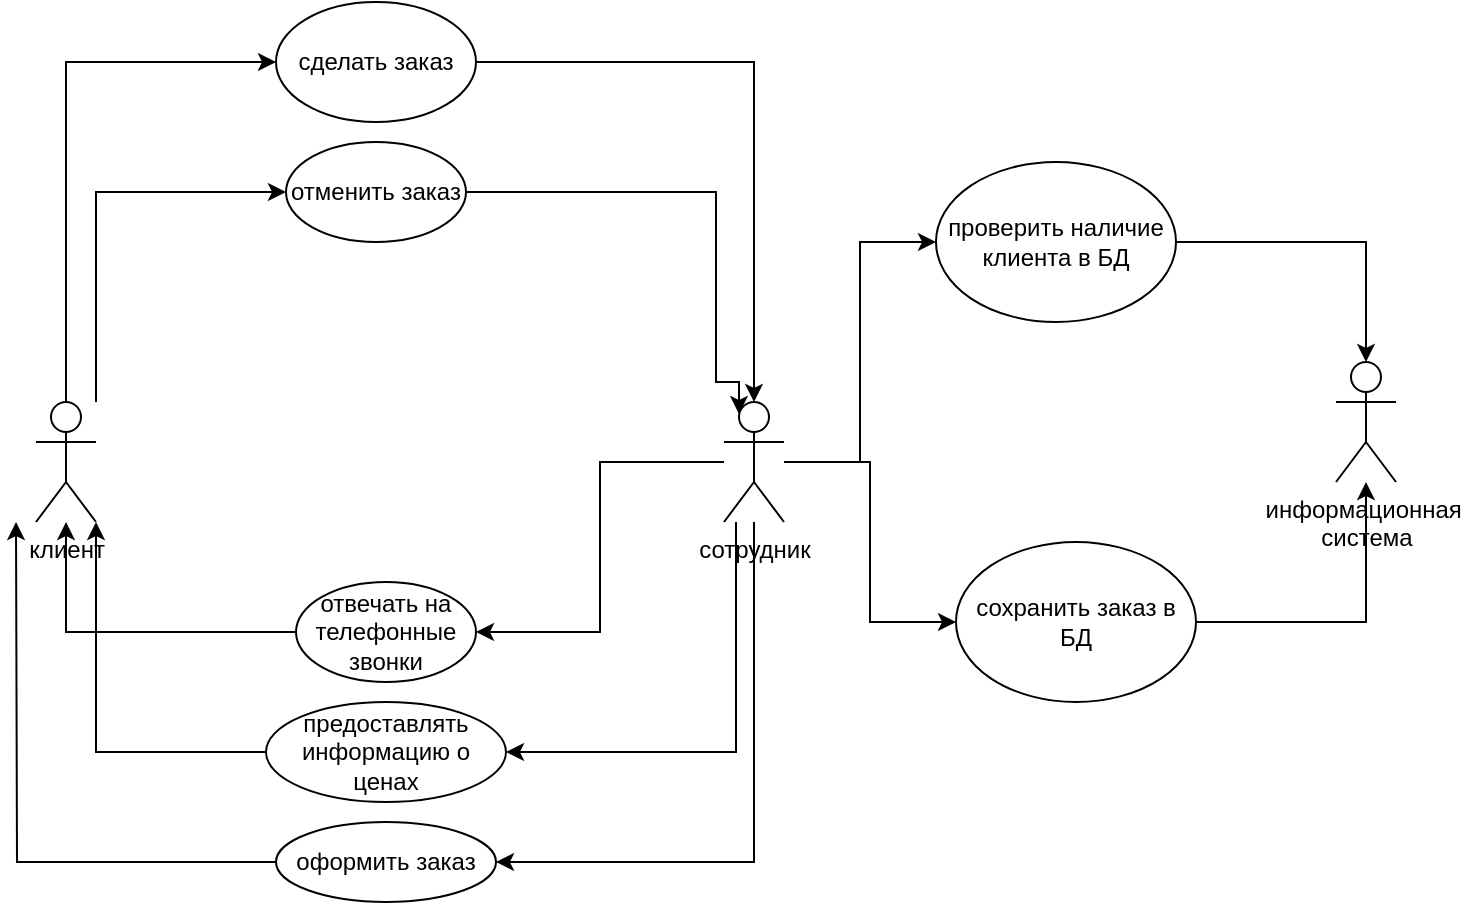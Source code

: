 <mxfile version="20.3.0" type="device"><diagram id="RU6j0GWpsuWXdH39AhBu" name="Страница 1"><mxGraphModel dx="1038" dy="641" grid="1" gridSize="10" guides="1" tooltips="1" connect="1" arrows="1" fold="1" page="1" pageScale="1" pageWidth="827" pageHeight="1169" math="0" shadow="0"><root><mxCell id="0"/><mxCell id="1" parent="0"/><mxCell id="wm1vEY7SKXzGqZq674e5-1" value="информационная&amp;nbsp;&lt;br&gt;система" style="shape=umlActor;verticalLabelPosition=bottom;verticalAlign=top;html=1;outlineConnect=0;" vertex="1" parent="1"><mxGeometry x="690" y="230" width="30" height="60" as="geometry"/></mxCell><mxCell id="wm1vEY7SKXzGqZq674e5-16" style="edgeStyle=orthogonalEdgeStyle;rounded=0;orthogonalLoop=1;jettySize=auto;html=1;entryX=1;entryY=0.5;entryDx=0;entryDy=0;" edge="1" parent="1" source="wm1vEY7SKXzGqZq674e5-2" target="wm1vEY7SKXzGqZq674e5-10"><mxGeometry relative="1" as="geometry"/></mxCell><mxCell id="wm1vEY7SKXzGqZq674e5-17" style="edgeStyle=orthogonalEdgeStyle;rounded=0;orthogonalLoop=1;jettySize=auto;html=1;entryX=1;entryY=0.5;entryDx=0;entryDy=0;" edge="1" parent="1" source="wm1vEY7SKXzGqZq674e5-2" target="wm1vEY7SKXzGqZq674e5-11"><mxGeometry relative="1" as="geometry"><Array as="points"><mxPoint x="390" y="425"/></Array></mxGeometry></mxCell><mxCell id="wm1vEY7SKXzGqZq674e5-18" style="edgeStyle=orthogonalEdgeStyle;rounded=0;orthogonalLoop=1;jettySize=auto;html=1;entryX=1;entryY=0.5;entryDx=0;entryDy=0;" edge="1" parent="1" source="wm1vEY7SKXzGqZq674e5-2" target="wm1vEY7SKXzGqZq674e5-12"><mxGeometry relative="1" as="geometry"><Array as="points"><mxPoint x="399" y="480"/></Array></mxGeometry></mxCell><mxCell id="wm1vEY7SKXzGqZq674e5-21" style="edgeStyle=orthogonalEdgeStyle;rounded=0;orthogonalLoop=1;jettySize=auto;html=1;entryX=0;entryY=0.5;entryDx=0;entryDy=0;" edge="1" parent="1" source="wm1vEY7SKXzGqZq674e5-2" target="wm1vEY7SKXzGqZq674e5-19"><mxGeometry relative="1" as="geometry"/></mxCell><mxCell id="wm1vEY7SKXzGqZq674e5-22" style="edgeStyle=orthogonalEdgeStyle;rounded=0;orthogonalLoop=1;jettySize=auto;html=1;entryX=0;entryY=0.5;entryDx=0;entryDy=0;" edge="1" parent="1" source="wm1vEY7SKXzGqZq674e5-2" target="wm1vEY7SKXzGqZq674e5-20"><mxGeometry relative="1" as="geometry"/></mxCell><mxCell id="wm1vEY7SKXzGqZq674e5-2" value="сотрудник&lt;br&gt;" style="shape=umlActor;verticalLabelPosition=bottom;verticalAlign=top;html=1;outlineConnect=0;" vertex="1" parent="1"><mxGeometry x="384" y="250" width="30" height="60" as="geometry"/></mxCell><mxCell id="wm1vEY7SKXzGqZq674e5-6" style="edgeStyle=orthogonalEdgeStyle;rounded=0;orthogonalLoop=1;jettySize=auto;html=1;entryX=0;entryY=0.5;entryDx=0;entryDy=0;" edge="1" parent="1" source="wm1vEY7SKXzGqZq674e5-3" target="wm1vEY7SKXzGqZq674e5-5"><mxGeometry relative="1" as="geometry"><Array as="points"><mxPoint x="70" y="145"/></Array></mxGeometry></mxCell><mxCell id="wm1vEY7SKXzGqZq674e5-7" style="edgeStyle=orthogonalEdgeStyle;rounded=0;orthogonalLoop=1;jettySize=auto;html=1;entryX=0;entryY=0.5;entryDx=0;entryDy=0;" edge="1" parent="1" source="wm1vEY7SKXzGqZq674e5-3" target="wm1vEY7SKXzGqZq674e5-4"><mxGeometry relative="1" as="geometry"><Array as="points"><mxPoint x="55" y="80"/></Array></mxGeometry></mxCell><mxCell id="wm1vEY7SKXzGqZq674e5-3" value="клиент&lt;br&gt;" style="shape=umlActor;verticalLabelPosition=bottom;verticalAlign=top;html=1;outlineConnect=0;" vertex="1" parent="1"><mxGeometry x="40" y="250" width="30" height="60" as="geometry"/></mxCell><mxCell id="wm1vEY7SKXzGqZq674e5-8" style="edgeStyle=orthogonalEdgeStyle;rounded=0;orthogonalLoop=1;jettySize=auto;html=1;entryX=0.5;entryY=0;entryDx=0;entryDy=0;entryPerimeter=0;" edge="1" parent="1" source="wm1vEY7SKXzGqZq674e5-4" target="wm1vEY7SKXzGqZq674e5-2"><mxGeometry relative="1" as="geometry"/></mxCell><mxCell id="wm1vEY7SKXzGqZq674e5-4" value="сделать заказ" style="ellipse;whiteSpace=wrap;html=1;" vertex="1" parent="1"><mxGeometry x="160" y="50" width="100" height="60" as="geometry"/></mxCell><mxCell id="wm1vEY7SKXzGqZq674e5-9" style="edgeStyle=orthogonalEdgeStyle;rounded=0;orthogonalLoop=1;jettySize=auto;html=1;entryX=0.25;entryY=0.1;entryDx=0;entryDy=0;entryPerimeter=0;" edge="1" parent="1" source="wm1vEY7SKXzGqZq674e5-5" target="wm1vEY7SKXzGqZq674e5-2"><mxGeometry relative="1" as="geometry"><mxPoint x="400" y="240" as="targetPoint"/><Array as="points"><mxPoint x="380" y="145"/><mxPoint x="380" y="240"/><mxPoint x="392" y="240"/></Array></mxGeometry></mxCell><mxCell id="wm1vEY7SKXzGqZq674e5-5" value="отменить заказ" style="ellipse;whiteSpace=wrap;html=1;" vertex="1" parent="1"><mxGeometry x="165" y="120" width="90" height="50" as="geometry"/></mxCell><mxCell id="wm1vEY7SKXzGqZq674e5-13" style="edgeStyle=orthogonalEdgeStyle;rounded=0;orthogonalLoop=1;jettySize=auto;html=1;" edge="1" parent="1" source="wm1vEY7SKXzGqZq674e5-10" target="wm1vEY7SKXzGqZq674e5-3"><mxGeometry relative="1" as="geometry"/></mxCell><mxCell id="wm1vEY7SKXzGqZq674e5-10" value="отвечать на телефонные звонки" style="ellipse;whiteSpace=wrap;html=1;" vertex="1" parent="1"><mxGeometry x="170" y="340" width="90" height="50" as="geometry"/></mxCell><mxCell id="wm1vEY7SKXzGqZq674e5-14" style="edgeStyle=orthogonalEdgeStyle;rounded=0;orthogonalLoop=1;jettySize=auto;html=1;entryX=1;entryY=1;entryDx=0;entryDy=0;entryPerimeter=0;" edge="1" parent="1" source="wm1vEY7SKXzGqZq674e5-11" target="wm1vEY7SKXzGqZq674e5-3"><mxGeometry relative="1" as="geometry"/></mxCell><mxCell id="wm1vEY7SKXzGqZq674e5-11" value="предоставлять информацию о ценах" style="ellipse;whiteSpace=wrap;html=1;" vertex="1" parent="1"><mxGeometry x="155" y="400" width="120" height="50" as="geometry"/></mxCell><mxCell id="wm1vEY7SKXzGqZq674e5-15" style="edgeStyle=orthogonalEdgeStyle;rounded=0;orthogonalLoop=1;jettySize=auto;html=1;" edge="1" parent="1" source="wm1vEY7SKXzGqZq674e5-12"><mxGeometry relative="1" as="geometry"><mxPoint x="30" y="310" as="targetPoint"/></mxGeometry></mxCell><mxCell id="wm1vEY7SKXzGqZq674e5-12" value="оформить заказ" style="ellipse;whiteSpace=wrap;html=1;" vertex="1" parent="1"><mxGeometry x="160" y="460" width="110" height="40" as="geometry"/></mxCell><mxCell id="wm1vEY7SKXzGqZq674e5-24" style="edgeStyle=orthogonalEdgeStyle;rounded=0;orthogonalLoop=1;jettySize=auto;html=1;entryX=0.5;entryY=0;entryDx=0;entryDy=0;entryPerimeter=0;" edge="1" parent="1" source="wm1vEY7SKXzGqZq674e5-19" target="wm1vEY7SKXzGqZq674e5-1"><mxGeometry relative="1" as="geometry"/></mxCell><mxCell id="wm1vEY7SKXzGqZq674e5-19" value="проверить наличие клиента в БД" style="ellipse;whiteSpace=wrap;html=1;" vertex="1" parent="1"><mxGeometry x="490" y="130" width="120" height="80" as="geometry"/></mxCell><mxCell id="wm1vEY7SKXzGqZq674e5-23" style="edgeStyle=orthogonalEdgeStyle;rounded=0;orthogonalLoop=1;jettySize=auto;html=1;" edge="1" parent="1" source="wm1vEY7SKXzGqZq674e5-20" target="wm1vEY7SKXzGqZq674e5-1"><mxGeometry relative="1" as="geometry"/></mxCell><mxCell id="wm1vEY7SKXzGqZq674e5-20" value="сохранить заказ в БД" style="ellipse;whiteSpace=wrap;html=1;" vertex="1" parent="1"><mxGeometry x="500" y="320" width="120" height="80" as="geometry"/></mxCell></root></mxGraphModel></diagram></mxfile>